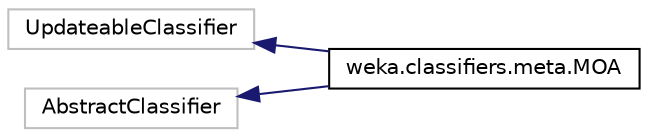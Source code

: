 digraph "Graphical Class Hierarchy"
{
 // LATEX_PDF_SIZE
  edge [fontname="Helvetica",fontsize="10",labelfontname="Helvetica",labelfontsize="10"];
  node [fontname="Helvetica",fontsize="10",shape=record];
  rankdir="LR";
  Node590 [label="UpdateableClassifier",height=0.2,width=0.4,color="grey75", fillcolor="white", style="filled",tooltip=" "];
  Node590 -> Node0 [dir="back",color="midnightblue",fontsize="10",style="solid",fontname="Helvetica"];
  Node0 [label="weka.classifiers.meta.MOA",height=0.2,width=0.4,color="black", fillcolor="white", style="filled",URL="$classweka_1_1classifiers_1_1meta_1_1_m_o_a.html",tooltip=" "];
  Node588 [label="AbstractClassifier",height=0.2,width=0.4,color="grey75", fillcolor="white", style="filled",tooltip=" "];
  Node588 -> Node0 [dir="back",color="midnightblue",fontsize="10",style="solid",fontname="Helvetica"];
}

